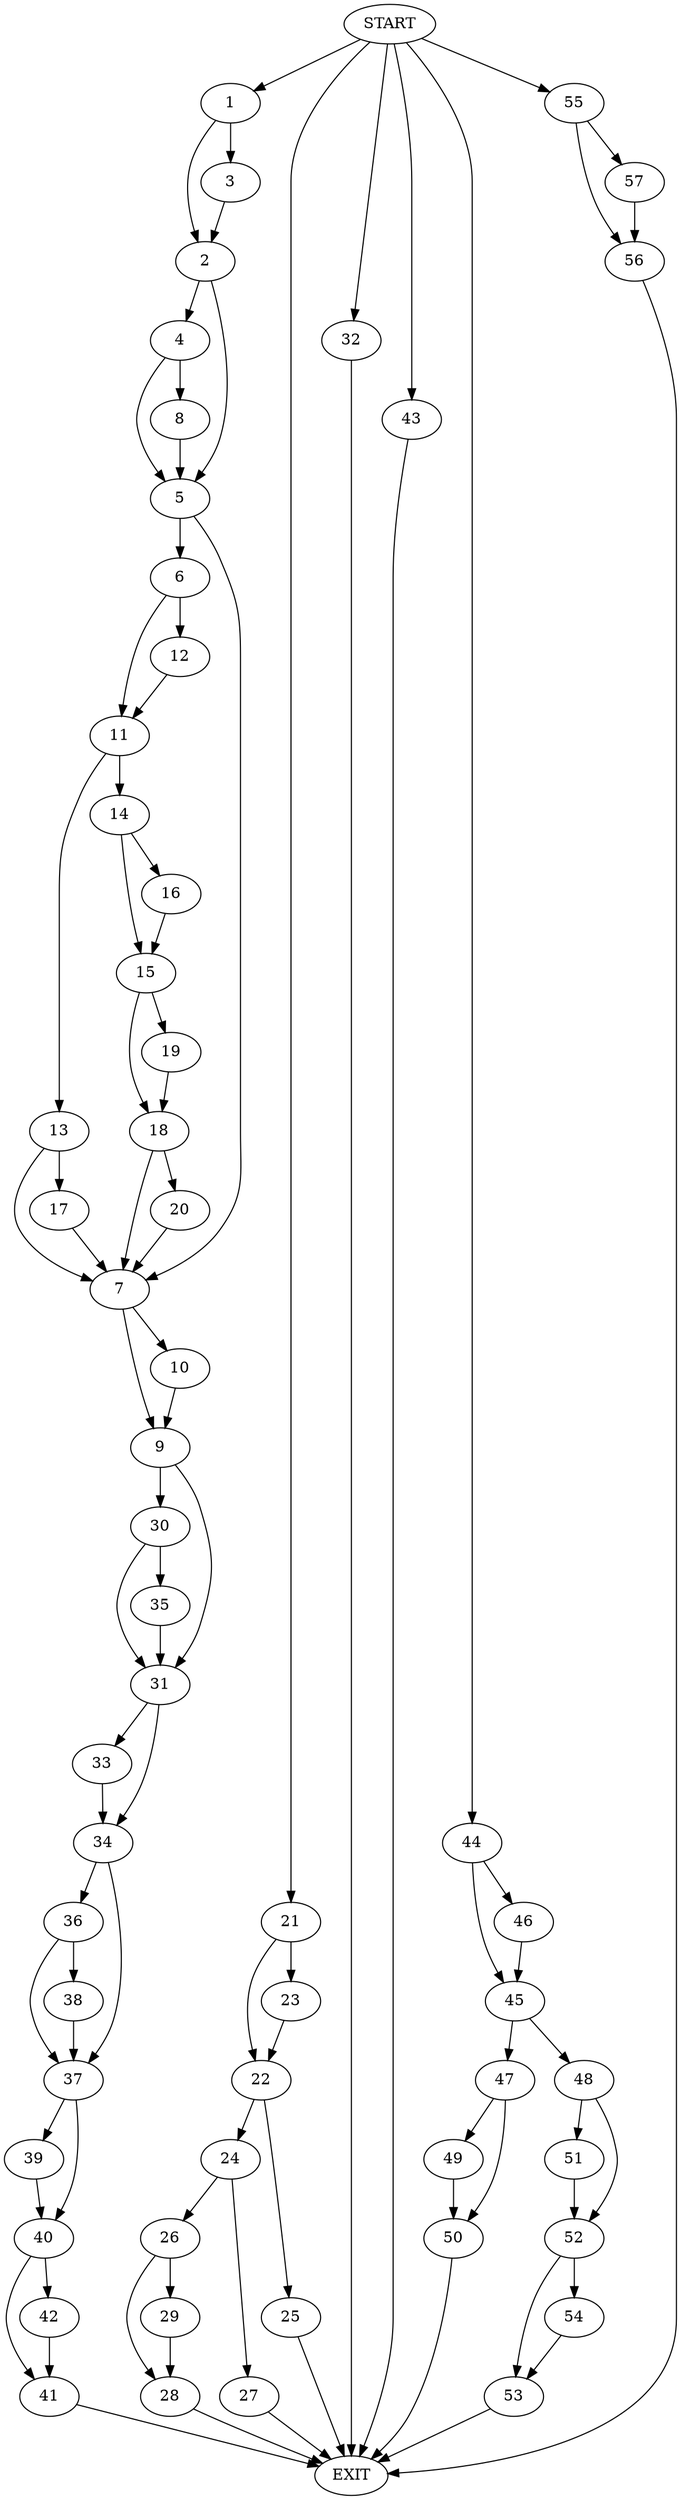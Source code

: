 digraph {
0 [label="START"]
58 [label="EXIT"]
0 -> 1
1 -> 2
1 -> 3
3 -> 2
2 -> 4
2 -> 5
5 -> 6
5 -> 7
4 -> 8
4 -> 5
8 -> 5
7 -> 9
7 -> 10
6 -> 11
6 -> 12
11 -> 13
11 -> 14
12 -> 11
14 -> 15
14 -> 16
13 -> 7
13 -> 17
17 -> 7
15 -> 18
15 -> 19
16 -> 15
18 -> 20
18 -> 7
19 -> 18
0 -> 21
21 -> 22
21 -> 23
23 -> 22
22 -> 24
22 -> 25
24 -> 26
24 -> 27
25 -> 58
26 -> 28
26 -> 29
27 -> 58
29 -> 28
28 -> 58
20 -> 7
10 -> 9
9 -> 30
9 -> 31
0 -> 32
32 -> 58
31 -> 33
31 -> 34
30 -> 31
30 -> 35
35 -> 31
33 -> 34
34 -> 36
34 -> 37
36 -> 38
36 -> 37
37 -> 39
37 -> 40
38 -> 37
39 -> 40
40 -> 41
40 -> 42
0 -> 43
43 -> 58
0 -> 44
44 -> 45
44 -> 46
45 -> 47
45 -> 48
46 -> 45
47 -> 49
47 -> 50
48 -> 51
48 -> 52
51 -> 52
52 -> 53
52 -> 54
54 -> 53
53 -> 58
49 -> 50
50 -> 58
42 -> 41
41 -> 58
0 -> 55
55 -> 56
55 -> 57
57 -> 56
56 -> 58
}
